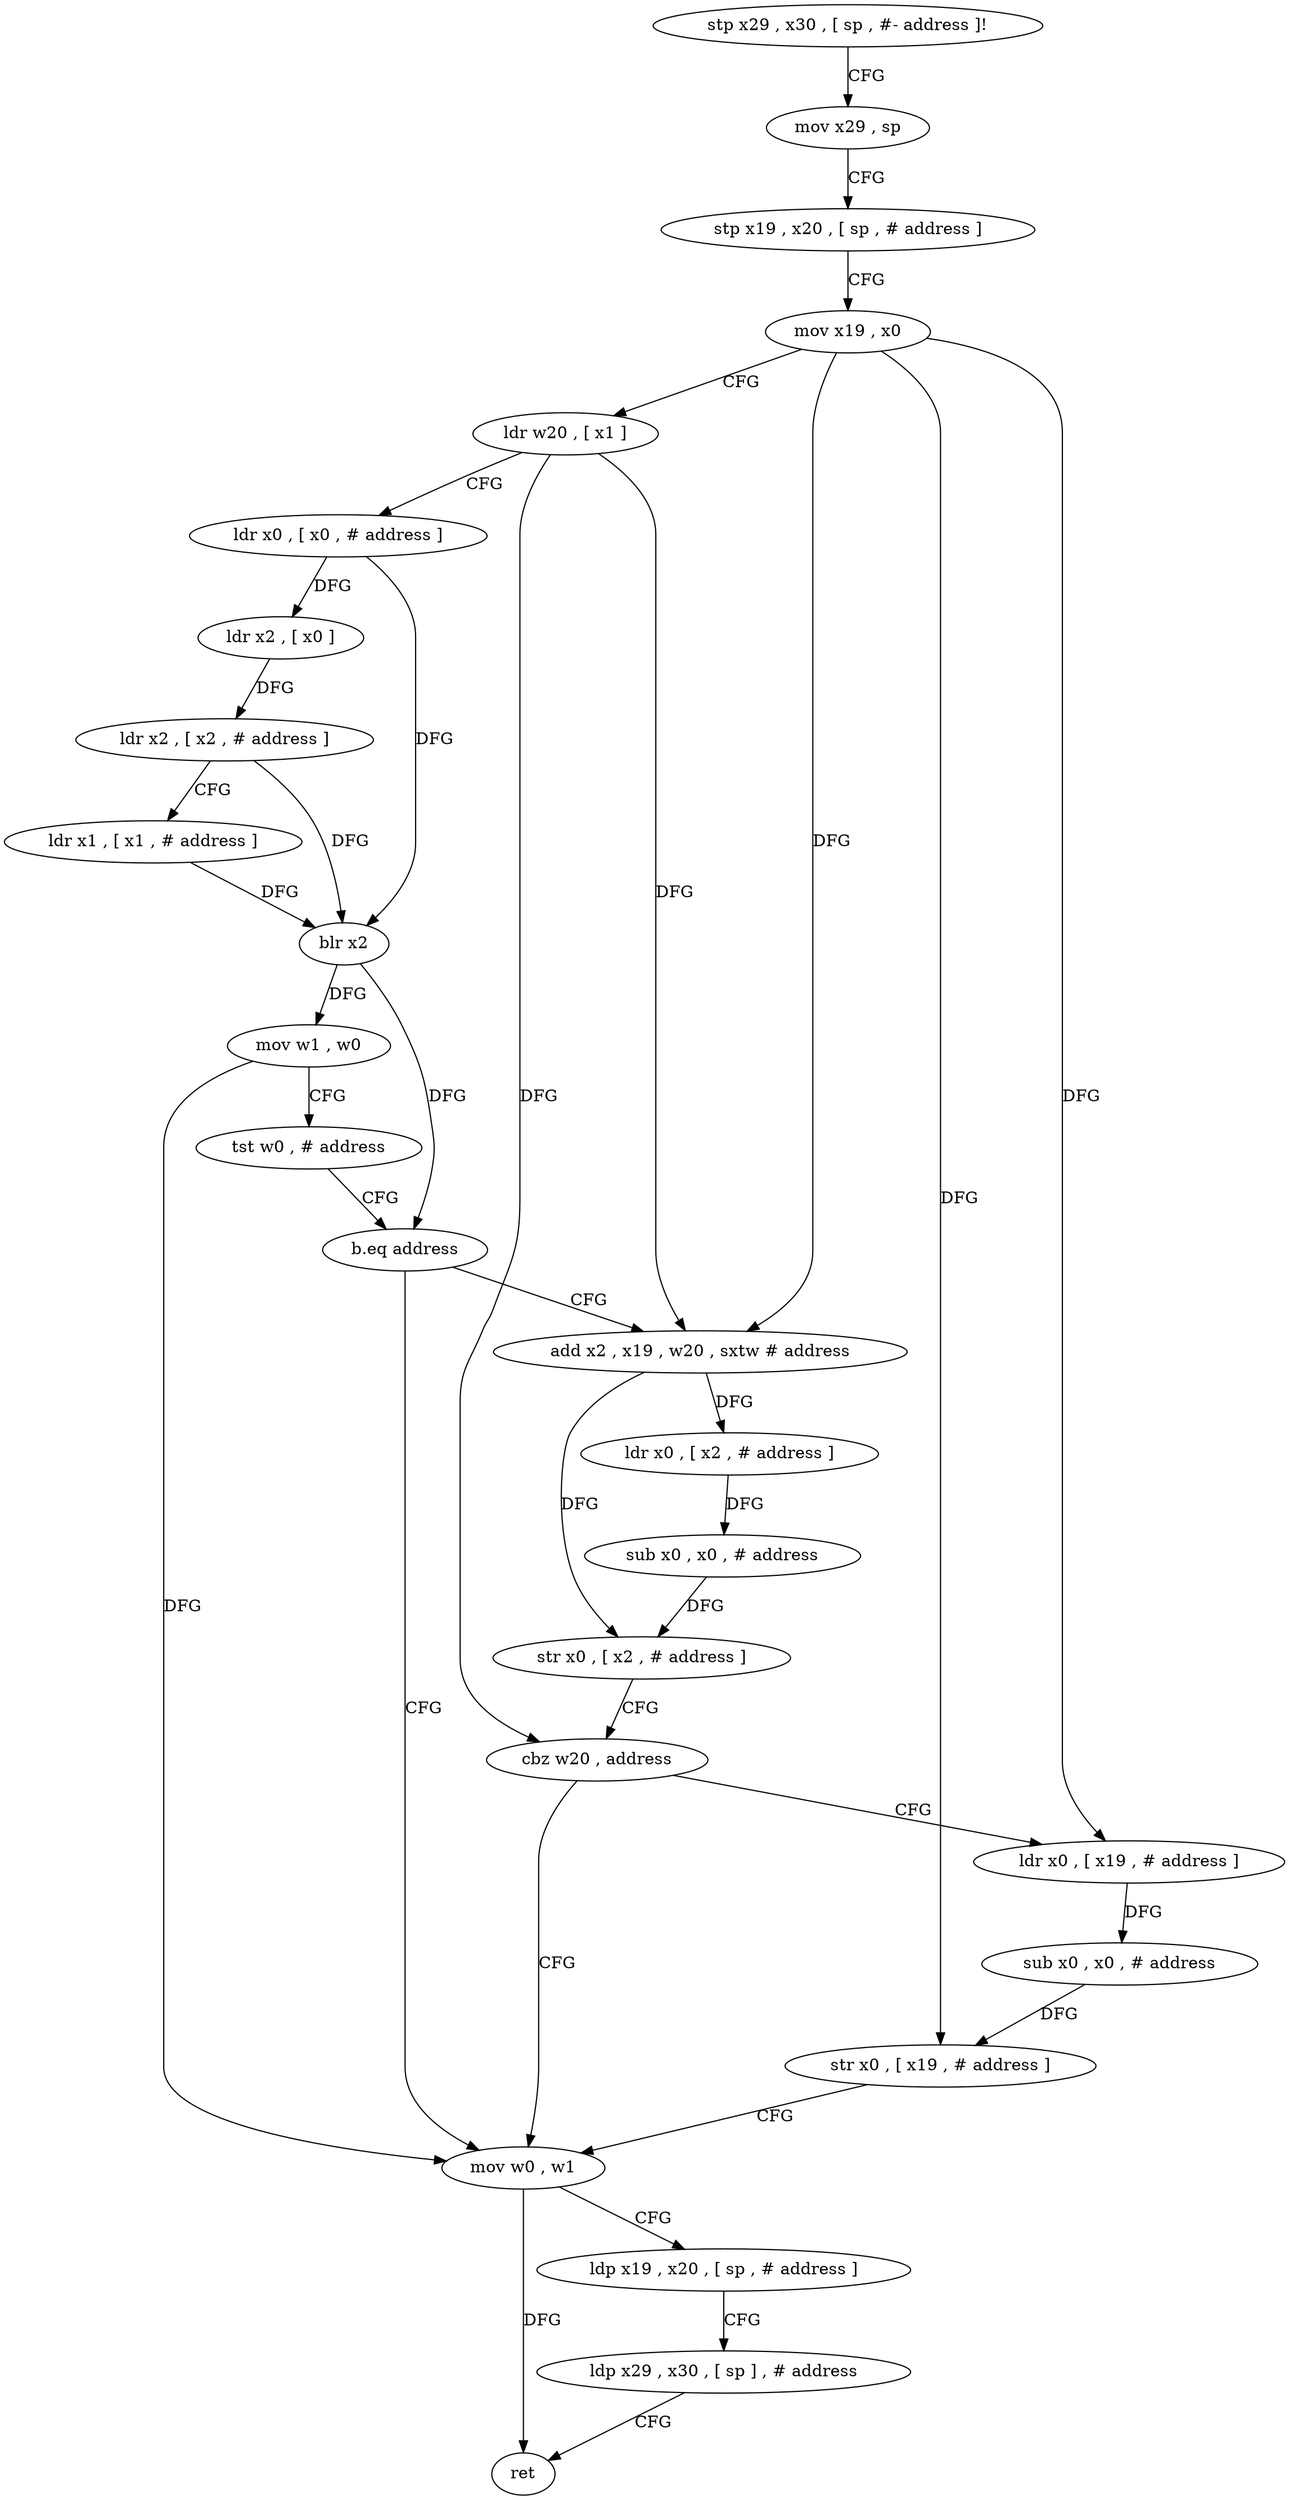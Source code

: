 digraph "func" {
"79020" [label = "stp x29 , x30 , [ sp , #- address ]!" ]
"79024" [label = "mov x29 , sp" ]
"79028" [label = "stp x19 , x20 , [ sp , # address ]" ]
"79032" [label = "mov x19 , x0" ]
"79036" [label = "ldr w20 , [ x1 ]" ]
"79040" [label = "ldr x0 , [ x0 , # address ]" ]
"79044" [label = "ldr x2 , [ x0 ]" ]
"79048" [label = "ldr x2 , [ x2 , # address ]" ]
"79052" [label = "ldr x1 , [ x1 , # address ]" ]
"79056" [label = "blr x2" ]
"79060" [label = "mov w1 , w0" ]
"79064" [label = "tst w0 , # address" ]
"79068" [label = "b.eq address" ]
"79104" [label = "mov w0 , w1" ]
"79072" [label = "add x2 , x19 , w20 , sxtw # address" ]
"79108" [label = "ldp x19 , x20 , [ sp , # address ]" ]
"79112" [label = "ldp x29 , x30 , [ sp ] , # address" ]
"79116" [label = "ret" ]
"79076" [label = "ldr x0 , [ x2 , # address ]" ]
"79080" [label = "sub x0 , x0 , # address" ]
"79084" [label = "str x0 , [ x2 , # address ]" ]
"79088" [label = "cbz w20 , address" ]
"79092" [label = "ldr x0 , [ x19 , # address ]" ]
"79096" [label = "sub x0 , x0 , # address" ]
"79100" [label = "str x0 , [ x19 , # address ]" ]
"79020" -> "79024" [ label = "CFG" ]
"79024" -> "79028" [ label = "CFG" ]
"79028" -> "79032" [ label = "CFG" ]
"79032" -> "79036" [ label = "CFG" ]
"79032" -> "79072" [ label = "DFG" ]
"79032" -> "79092" [ label = "DFG" ]
"79032" -> "79100" [ label = "DFG" ]
"79036" -> "79040" [ label = "CFG" ]
"79036" -> "79072" [ label = "DFG" ]
"79036" -> "79088" [ label = "DFG" ]
"79040" -> "79044" [ label = "DFG" ]
"79040" -> "79056" [ label = "DFG" ]
"79044" -> "79048" [ label = "DFG" ]
"79048" -> "79052" [ label = "CFG" ]
"79048" -> "79056" [ label = "DFG" ]
"79052" -> "79056" [ label = "DFG" ]
"79056" -> "79060" [ label = "DFG" ]
"79056" -> "79068" [ label = "DFG" ]
"79060" -> "79064" [ label = "CFG" ]
"79060" -> "79104" [ label = "DFG" ]
"79064" -> "79068" [ label = "CFG" ]
"79068" -> "79104" [ label = "CFG" ]
"79068" -> "79072" [ label = "CFG" ]
"79104" -> "79108" [ label = "CFG" ]
"79104" -> "79116" [ label = "DFG" ]
"79072" -> "79076" [ label = "DFG" ]
"79072" -> "79084" [ label = "DFG" ]
"79108" -> "79112" [ label = "CFG" ]
"79112" -> "79116" [ label = "CFG" ]
"79076" -> "79080" [ label = "DFG" ]
"79080" -> "79084" [ label = "DFG" ]
"79084" -> "79088" [ label = "CFG" ]
"79088" -> "79104" [ label = "CFG" ]
"79088" -> "79092" [ label = "CFG" ]
"79092" -> "79096" [ label = "DFG" ]
"79096" -> "79100" [ label = "DFG" ]
"79100" -> "79104" [ label = "CFG" ]
}

